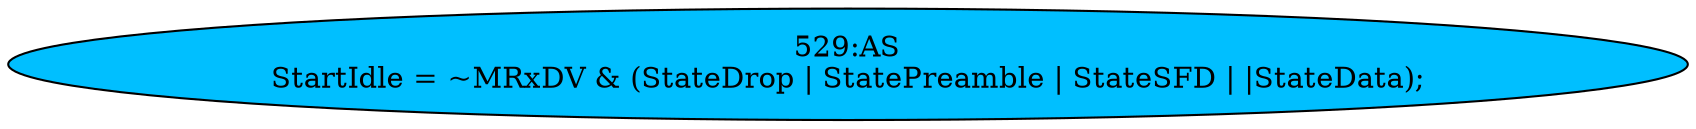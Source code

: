 strict digraph "" {
	node [label="\N"];
	"529:AS"	 [ast="<pyverilog.vparser.ast.Assign object at 0x7fb43032c110>",
		def_var="['StartIdle']",
		fillcolor=deepskyblue,
		label="529:AS
StartIdle = ~MRxDV & (StateDrop | StatePreamble | StateSFD | |StateData);",
		statements="[]",
		style=filled,
		typ=Assign,
		use_var="['MRxDV', 'StateDrop', 'StatePreamble', 'StateSFD', 'StateData']"];
}
